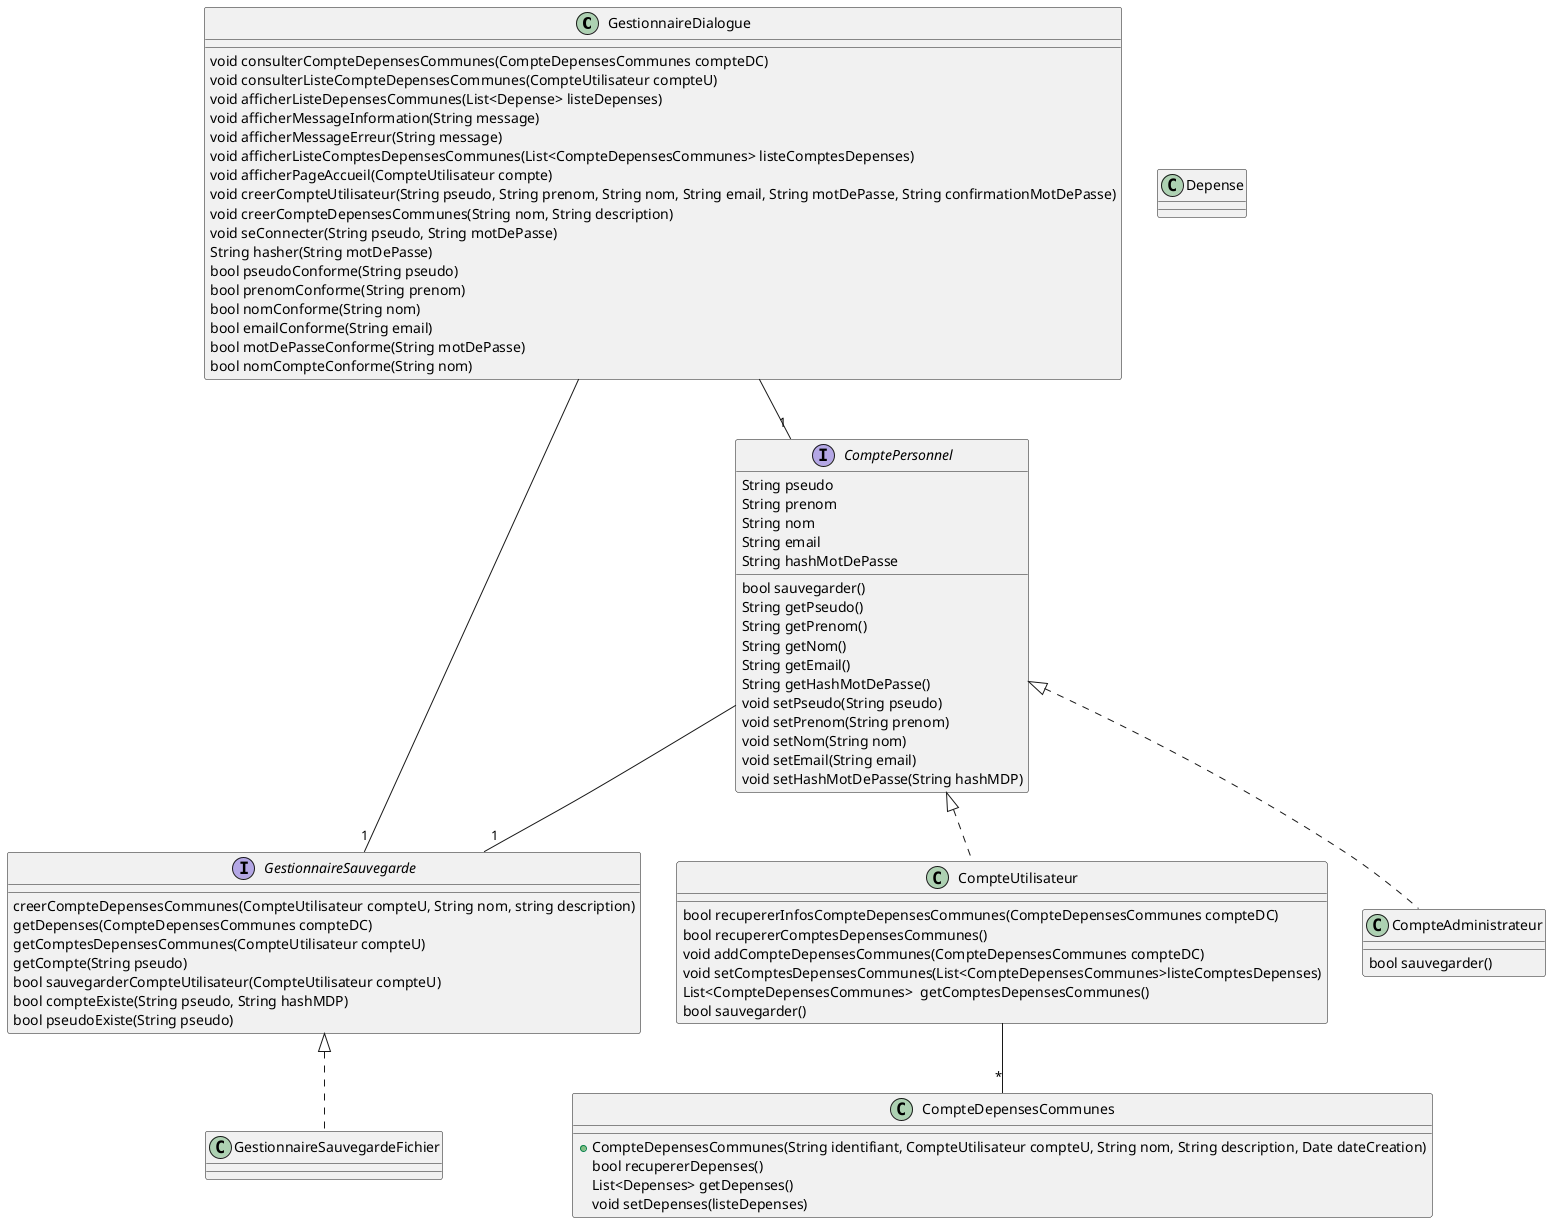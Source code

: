 @startuml Classes

	class GestionnaireDialogue {
		void consulterCompteDepensesCommunes(CompteDepensesCommunes compteDC)
		void consulterListeCompteDepensesCommunes(CompteUtilisateur compteU)
		void afficherListeDepensesCommunes(List<Depense> listeDepenses)
		void afficherMessageInformation(String message)
		void afficherMessageErreur(String message)
		void afficherListeComptesDepensesCommunes(List<CompteDepensesCommunes> listeComptesDepenses)
		void afficherPageAccueil(CompteUtilisateur compte)
		void creerCompteUtilisateur(String pseudo, String prenom, String nom, String email, String motDePasse, String confirmationMotDePasse)
		void creerCompteDepensesCommunes(String nom, String description)
		void seConnecter(String pseudo, String motDePasse)
		String hasher(String motDePasse)
		bool pseudoConforme(String pseudo)
		bool prenomConforme(String prenom)
		bool nomConforme(String nom)
		bool emailConforme(String email)
		bool motDePasseConforme(String motDePasse)
		bool nomCompteConforme(String nom)
	}
	GestionnaireDialogue --"1" ComptePersonnel
	GestionnaireDialogue --"1" GestionnaireSauvegarde

	interface GestionnaireSauvegarde {
		creerCompteDepensesCommunes(CompteUtilisateur compteU, String nom, string description)
		getDepenses(CompteDepensesCommunes compteDC)
		getComptesDepensesCommunes(CompteUtilisateur compteU)
		getCompte(String pseudo)
		bool sauvegarderCompteUtilisateur(CompteUtilisateur compteU)
		bool compteExiste(String pseudo, String hashMDP)
		bool pseudoExiste(String pseudo)
	}

	class GestionnaireSauvegardeFichier implements GestionnaireSauvegarde {

	}

	class CompteUtilisateur implements ComptePersonnel {
		bool recupererInfosCompteDepensesCommunes(CompteDepensesCommunes compteDC)
		bool recupererComptesDepensesCommunes()
		void addCompteDepensesCommunes(CompteDepensesCommunes compteDC)
		void setComptesDepensesCommunes(List<CompteDepensesCommunes>listeComptesDepenses)
		List<CompteDepensesCommunes>  getComptesDepensesCommunes()
		bool sauvegarder()
	}
	CompteUtilisateur --"*" CompteDepensesCommunes


	class CompteAdministrateur implements ComptePersonnel {
		bool sauvegarder()
	}

	interface ComptePersonnel {
		String pseudo
		String prenom
		String nom
		String email
		String hashMotDePasse
		bool sauvegarder()
		String getPseudo()
		String getPrenom()
		String getNom()
		String getEmail()
		String getHashMotDePasse()
		void setPseudo(String pseudo)
		void setPrenom(String prenom)
		void setNom(String nom)
		void setEmail(String email)
		void setHashMotDePasse(String hashMDP)
	}
	ComptePersonnel --"1" GestionnaireSauvegarde

	class CompteDepensesCommunes {
		+CompteDepensesCommunes(String identifiant, CompteUtilisateur compteU, String nom, String description, Date dateCreation)
		bool recupererDepenses()
		List<Depenses> getDepenses()
		void setDepenses(listeDepenses)
	}

	class Depense {

	}

@enduml